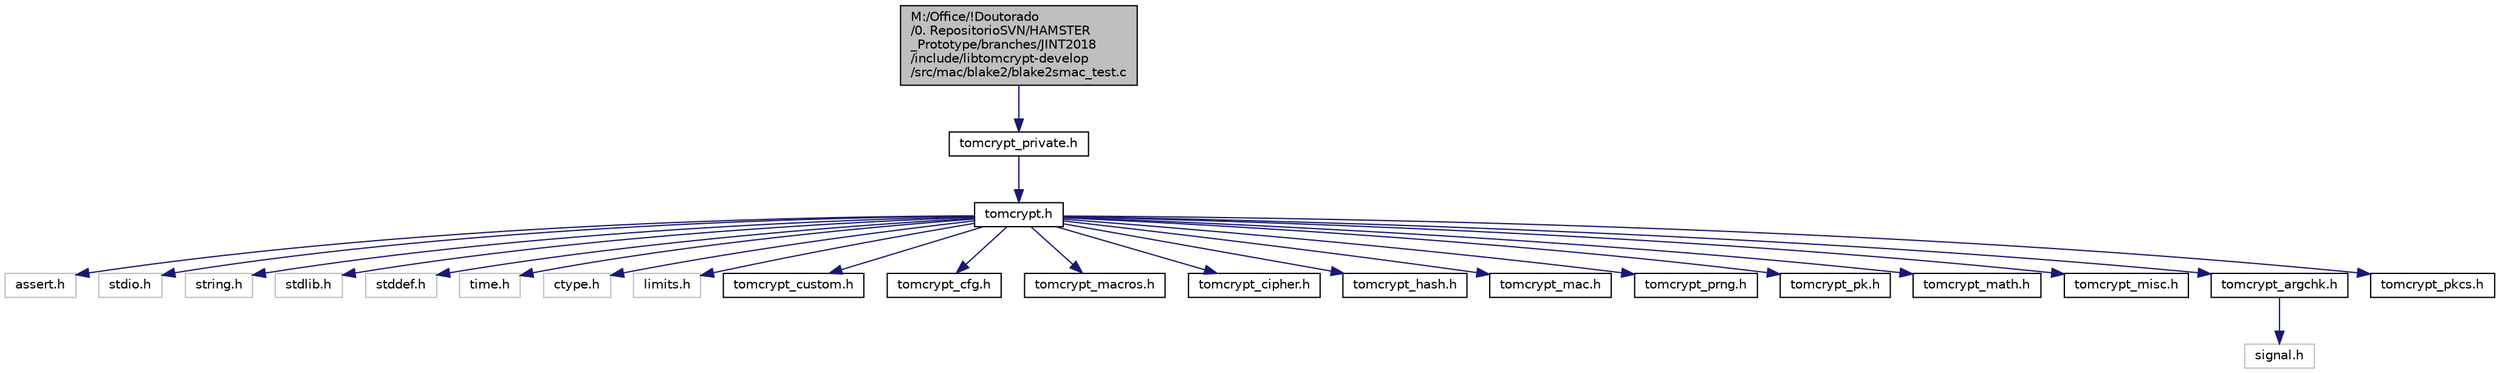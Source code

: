 digraph "M:/Office/!Doutorado/0. RepositorioSVN/HAMSTER_Prototype/branches/JINT2018/include/libtomcrypt-develop/src/mac/blake2/blake2smac_test.c"
{
 // LATEX_PDF_SIZE
  edge [fontname="Helvetica",fontsize="10",labelfontname="Helvetica",labelfontsize="10"];
  node [fontname="Helvetica",fontsize="10",shape=record];
  Node0 [label="M:/Office/!Doutorado\l/0. RepositorioSVN/HAMSTER\l_Prototype/branches/JINT2018\l/include/libtomcrypt-develop\l/src/mac/blake2/blake2smac_test.c",height=0.2,width=0.4,color="black", fillcolor="grey75", style="filled", fontcolor="black",tooltip=" "];
  Node0 -> Node1 [color="midnightblue",fontsize="10",style="solid",fontname="Helvetica"];
  Node1 [label="tomcrypt_private.h",height=0.2,width=0.4,color="black", fillcolor="white", style="filled",URL="$tomcrypt__private_8h.html",tooltip=" "];
  Node1 -> Node2 [color="midnightblue",fontsize="10",style="solid",fontname="Helvetica"];
  Node2 [label="tomcrypt.h",height=0.2,width=0.4,color="black", fillcolor="white", style="filled",URL="$tomcrypt_8h.html",tooltip=" "];
  Node2 -> Node3 [color="midnightblue",fontsize="10",style="solid",fontname="Helvetica"];
  Node3 [label="assert.h",height=0.2,width=0.4,color="grey75", fillcolor="white", style="filled",tooltip=" "];
  Node2 -> Node4 [color="midnightblue",fontsize="10",style="solid",fontname="Helvetica"];
  Node4 [label="stdio.h",height=0.2,width=0.4,color="grey75", fillcolor="white", style="filled",tooltip=" "];
  Node2 -> Node5 [color="midnightblue",fontsize="10",style="solid",fontname="Helvetica"];
  Node5 [label="string.h",height=0.2,width=0.4,color="grey75", fillcolor="white", style="filled",tooltip=" "];
  Node2 -> Node6 [color="midnightblue",fontsize="10",style="solid",fontname="Helvetica"];
  Node6 [label="stdlib.h",height=0.2,width=0.4,color="grey75", fillcolor="white", style="filled",tooltip=" "];
  Node2 -> Node7 [color="midnightblue",fontsize="10",style="solid",fontname="Helvetica"];
  Node7 [label="stddef.h",height=0.2,width=0.4,color="grey75", fillcolor="white", style="filled",tooltip=" "];
  Node2 -> Node8 [color="midnightblue",fontsize="10",style="solid",fontname="Helvetica"];
  Node8 [label="time.h",height=0.2,width=0.4,color="grey75", fillcolor="white", style="filled",tooltip=" "];
  Node2 -> Node9 [color="midnightblue",fontsize="10",style="solid",fontname="Helvetica"];
  Node9 [label="ctype.h",height=0.2,width=0.4,color="grey75", fillcolor="white", style="filled",tooltip=" "];
  Node2 -> Node10 [color="midnightblue",fontsize="10",style="solid",fontname="Helvetica"];
  Node10 [label="limits.h",height=0.2,width=0.4,color="grey75", fillcolor="white", style="filled",tooltip=" "];
  Node2 -> Node11 [color="midnightblue",fontsize="10",style="solid",fontname="Helvetica"];
  Node11 [label="tomcrypt_custom.h",height=0.2,width=0.4,color="black", fillcolor="white", style="filled",URL="$tomcrypt__custom_8h.html",tooltip=" "];
  Node2 -> Node12 [color="midnightblue",fontsize="10",style="solid",fontname="Helvetica"];
  Node12 [label="tomcrypt_cfg.h",height=0.2,width=0.4,color="black", fillcolor="white", style="filled",URL="$tomcrypt__cfg_8h.html",tooltip=" "];
  Node2 -> Node13 [color="midnightblue",fontsize="10",style="solid",fontname="Helvetica"];
  Node13 [label="tomcrypt_macros.h",height=0.2,width=0.4,color="black", fillcolor="white", style="filled",URL="$tomcrypt__macros_8h.html",tooltip=" "];
  Node2 -> Node14 [color="midnightblue",fontsize="10",style="solid",fontname="Helvetica"];
  Node14 [label="tomcrypt_cipher.h",height=0.2,width=0.4,color="black", fillcolor="white", style="filled",URL="$tomcrypt__cipher_8h.html",tooltip=" "];
  Node2 -> Node15 [color="midnightblue",fontsize="10",style="solid",fontname="Helvetica"];
  Node15 [label="tomcrypt_hash.h",height=0.2,width=0.4,color="black", fillcolor="white", style="filled",URL="$tomcrypt__hash_8h.html",tooltip=" "];
  Node2 -> Node16 [color="midnightblue",fontsize="10",style="solid",fontname="Helvetica"];
  Node16 [label="tomcrypt_mac.h",height=0.2,width=0.4,color="black", fillcolor="white", style="filled",URL="$tomcrypt__mac_8h.html",tooltip=" "];
  Node2 -> Node17 [color="midnightblue",fontsize="10",style="solid",fontname="Helvetica"];
  Node17 [label="tomcrypt_prng.h",height=0.2,width=0.4,color="black", fillcolor="white", style="filled",URL="$tomcrypt__prng_8h.html",tooltip=" "];
  Node2 -> Node18 [color="midnightblue",fontsize="10",style="solid",fontname="Helvetica"];
  Node18 [label="tomcrypt_pk.h",height=0.2,width=0.4,color="black", fillcolor="white", style="filled",URL="$tomcrypt__pk_8h.html",tooltip=" "];
  Node2 -> Node19 [color="midnightblue",fontsize="10",style="solid",fontname="Helvetica"];
  Node19 [label="tomcrypt_math.h",height=0.2,width=0.4,color="black", fillcolor="white", style="filled",URL="$tomcrypt__math_8h.html",tooltip=" "];
  Node2 -> Node20 [color="midnightblue",fontsize="10",style="solid",fontname="Helvetica"];
  Node20 [label="tomcrypt_misc.h",height=0.2,width=0.4,color="black", fillcolor="white", style="filled",URL="$tomcrypt__misc_8h.html",tooltip=" "];
  Node2 -> Node21 [color="midnightblue",fontsize="10",style="solid",fontname="Helvetica"];
  Node21 [label="tomcrypt_argchk.h",height=0.2,width=0.4,color="black", fillcolor="white", style="filled",URL="$tomcrypt__argchk_8h.html",tooltip=" "];
  Node21 -> Node22 [color="midnightblue",fontsize="10",style="solid",fontname="Helvetica"];
  Node22 [label="signal.h",height=0.2,width=0.4,color="grey75", fillcolor="white", style="filled",tooltip=" "];
  Node2 -> Node23 [color="midnightblue",fontsize="10",style="solid",fontname="Helvetica"];
  Node23 [label="tomcrypt_pkcs.h",height=0.2,width=0.4,color="black", fillcolor="white", style="filled",URL="$tomcrypt__pkcs_8h.html",tooltip=" "];
}
